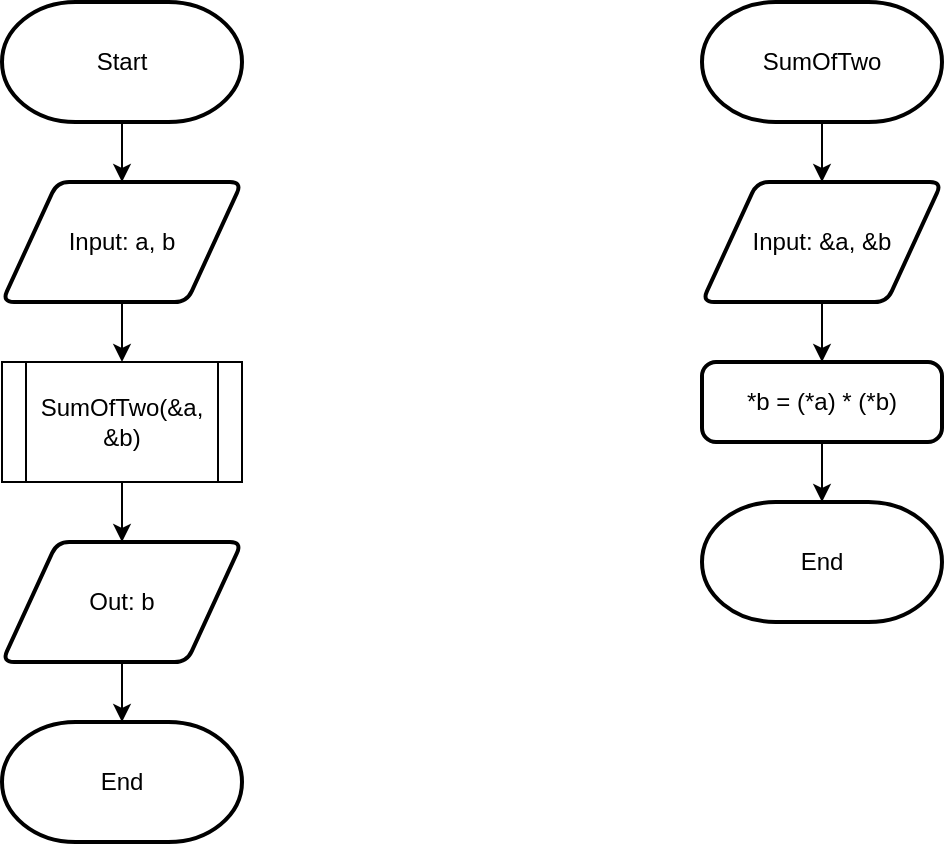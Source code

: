 <mxfile version="20.2.3" type="device"><diagram id="uBpTI3fBqfvkDCoXhSPG" name="Страница 1"><mxGraphModel dx="1038" dy="641" grid="1" gridSize="10" guides="1" tooltips="1" connect="1" arrows="1" fold="1" page="1" pageScale="1" pageWidth="827" pageHeight="1169" math="0" shadow="0"><root><mxCell id="0"/><mxCell id="1" parent="0"/><mxCell id="0T62m8JjnblkS5J6jZOj-11" style="edgeStyle=orthogonalEdgeStyle;rounded=0;orthogonalLoop=1;jettySize=auto;html=1;exitX=0.5;exitY=1;exitDx=0;exitDy=0;exitPerimeter=0;entryX=0.5;entryY=0;entryDx=0;entryDy=0;" edge="1" parent="1" source="0T62m8JjnblkS5J6jZOj-1" target="0T62m8JjnblkS5J6jZOj-2"><mxGeometry relative="1" as="geometry"/></mxCell><mxCell id="0T62m8JjnblkS5J6jZOj-1" value="Start" style="strokeWidth=2;html=1;shape=mxgraph.flowchart.terminator;whiteSpace=wrap;" vertex="1" parent="1"><mxGeometry x="10" y="10" width="120" height="60" as="geometry"/></mxCell><mxCell id="0T62m8JjnblkS5J6jZOj-12" style="edgeStyle=orthogonalEdgeStyle;rounded=0;orthogonalLoop=1;jettySize=auto;html=1;exitX=0.5;exitY=1;exitDx=0;exitDy=0;entryX=0.5;entryY=0;entryDx=0;entryDy=0;" edge="1" parent="1" source="0T62m8JjnblkS5J6jZOj-2" target="0T62m8JjnblkS5J6jZOj-5"><mxGeometry relative="1" as="geometry"/></mxCell><mxCell id="0T62m8JjnblkS5J6jZOj-2" value="Input: a, b" style="shape=parallelogram;html=1;strokeWidth=2;perimeter=parallelogramPerimeter;whiteSpace=wrap;rounded=1;arcSize=12;size=0.23;" vertex="1" parent="1"><mxGeometry x="10" y="100" width="120" height="60" as="geometry"/></mxCell><mxCell id="0T62m8JjnblkS5J6jZOj-9" style="edgeStyle=orthogonalEdgeStyle;rounded=0;orthogonalLoop=1;jettySize=auto;html=1;exitX=0.5;exitY=1;exitDx=0;exitDy=0;entryX=0.5;entryY=0;entryDx=0;entryDy=0;" edge="1" parent="1" source="0T62m8JjnblkS5J6jZOj-5" target="0T62m8JjnblkS5J6jZOj-7"><mxGeometry relative="1" as="geometry"/></mxCell><mxCell id="0T62m8JjnblkS5J6jZOj-5" value="SumOfTwo(&amp;amp;a, &amp;amp;b)" style="shape=process;whiteSpace=wrap;html=1;backgroundOutline=1;" vertex="1" parent="1"><mxGeometry x="10" y="190" width="120" height="60" as="geometry"/></mxCell><mxCell id="0T62m8JjnblkS5J6jZOj-10" style="edgeStyle=orthogonalEdgeStyle;rounded=0;orthogonalLoop=1;jettySize=auto;html=1;exitX=0.5;exitY=1;exitDx=0;exitDy=0;entryX=0.5;entryY=0;entryDx=0;entryDy=0;entryPerimeter=0;" edge="1" parent="1" source="0T62m8JjnblkS5J6jZOj-7" target="0T62m8JjnblkS5J6jZOj-8"><mxGeometry relative="1" as="geometry"/></mxCell><mxCell id="0T62m8JjnblkS5J6jZOj-7" value="Out: b" style="shape=parallelogram;html=1;strokeWidth=2;perimeter=parallelogramPerimeter;whiteSpace=wrap;rounded=1;arcSize=12;size=0.23;" vertex="1" parent="1"><mxGeometry x="10" y="280" width="120" height="60" as="geometry"/></mxCell><mxCell id="0T62m8JjnblkS5J6jZOj-8" value="End" style="strokeWidth=2;html=1;shape=mxgraph.flowchart.terminator;whiteSpace=wrap;" vertex="1" parent="1"><mxGeometry x="10" y="370" width="120" height="60" as="geometry"/></mxCell><mxCell id="0T62m8JjnblkS5J6jZOj-17" style="edgeStyle=orthogonalEdgeStyle;rounded=0;orthogonalLoop=1;jettySize=auto;html=1;exitX=0.5;exitY=1;exitDx=0;exitDy=0;exitPerimeter=0;" edge="1" parent="1" source="0T62m8JjnblkS5J6jZOj-13" target="0T62m8JjnblkS5J6jZOj-14"><mxGeometry relative="1" as="geometry"/></mxCell><mxCell id="0T62m8JjnblkS5J6jZOj-13" value="SumOfTwo" style="strokeWidth=2;html=1;shape=mxgraph.flowchart.terminator;whiteSpace=wrap;" vertex="1" parent="1"><mxGeometry x="360" y="10" width="120" height="60" as="geometry"/></mxCell><mxCell id="0T62m8JjnblkS5J6jZOj-18" style="edgeStyle=orthogonalEdgeStyle;rounded=0;orthogonalLoop=1;jettySize=auto;html=1;exitX=0.5;exitY=1;exitDx=0;exitDy=0;entryX=0.5;entryY=0;entryDx=0;entryDy=0;" edge="1" parent="1" source="0T62m8JjnblkS5J6jZOj-14" target="0T62m8JjnblkS5J6jZOj-15"><mxGeometry relative="1" as="geometry"/></mxCell><mxCell id="0T62m8JjnblkS5J6jZOj-14" value="Input: &amp;amp;a, &amp;amp;b" style="shape=parallelogram;html=1;strokeWidth=2;perimeter=parallelogramPerimeter;whiteSpace=wrap;rounded=1;arcSize=12;size=0.23;" vertex="1" parent="1"><mxGeometry x="360" y="100" width="120" height="60" as="geometry"/></mxCell><mxCell id="0T62m8JjnblkS5J6jZOj-19" style="edgeStyle=orthogonalEdgeStyle;rounded=0;orthogonalLoop=1;jettySize=auto;html=1;exitX=0.5;exitY=1;exitDx=0;exitDy=0;entryX=0.5;entryY=0;entryDx=0;entryDy=0;entryPerimeter=0;" edge="1" parent="1" source="0T62m8JjnblkS5J6jZOj-15" target="0T62m8JjnblkS5J6jZOj-16"><mxGeometry relative="1" as="geometry"/></mxCell><mxCell id="0T62m8JjnblkS5J6jZOj-15" value="*b = (*a) * (*b)" style="rounded=1;whiteSpace=wrap;html=1;absoluteArcSize=1;arcSize=14;strokeWidth=2;" vertex="1" parent="1"><mxGeometry x="360" y="190" width="120" height="40" as="geometry"/></mxCell><mxCell id="0T62m8JjnblkS5J6jZOj-16" value="End" style="strokeWidth=2;html=1;shape=mxgraph.flowchart.terminator;whiteSpace=wrap;" vertex="1" parent="1"><mxGeometry x="360" y="260" width="120" height="60" as="geometry"/></mxCell></root></mxGraphModel></diagram></mxfile>